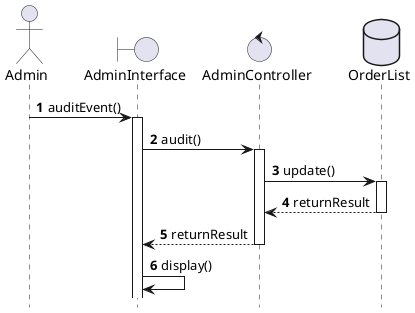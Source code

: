@startuml
''' 省略底部
	hide footbox 

''' 定义类
	actor Admin as act
	boundary AdminInterface as bou
	control AdminController as con
	database OrderList as db

	autonumber
	act -> bou : auditEvent()
	activate bou

	bou -> con : audit()
	activate con 

	con -> db : update()
	activate db

	db --> con : returnResult
	deactivate db

	con --> bou : returnResult
	deactivate con

	bou -> bou : display()

@enduml